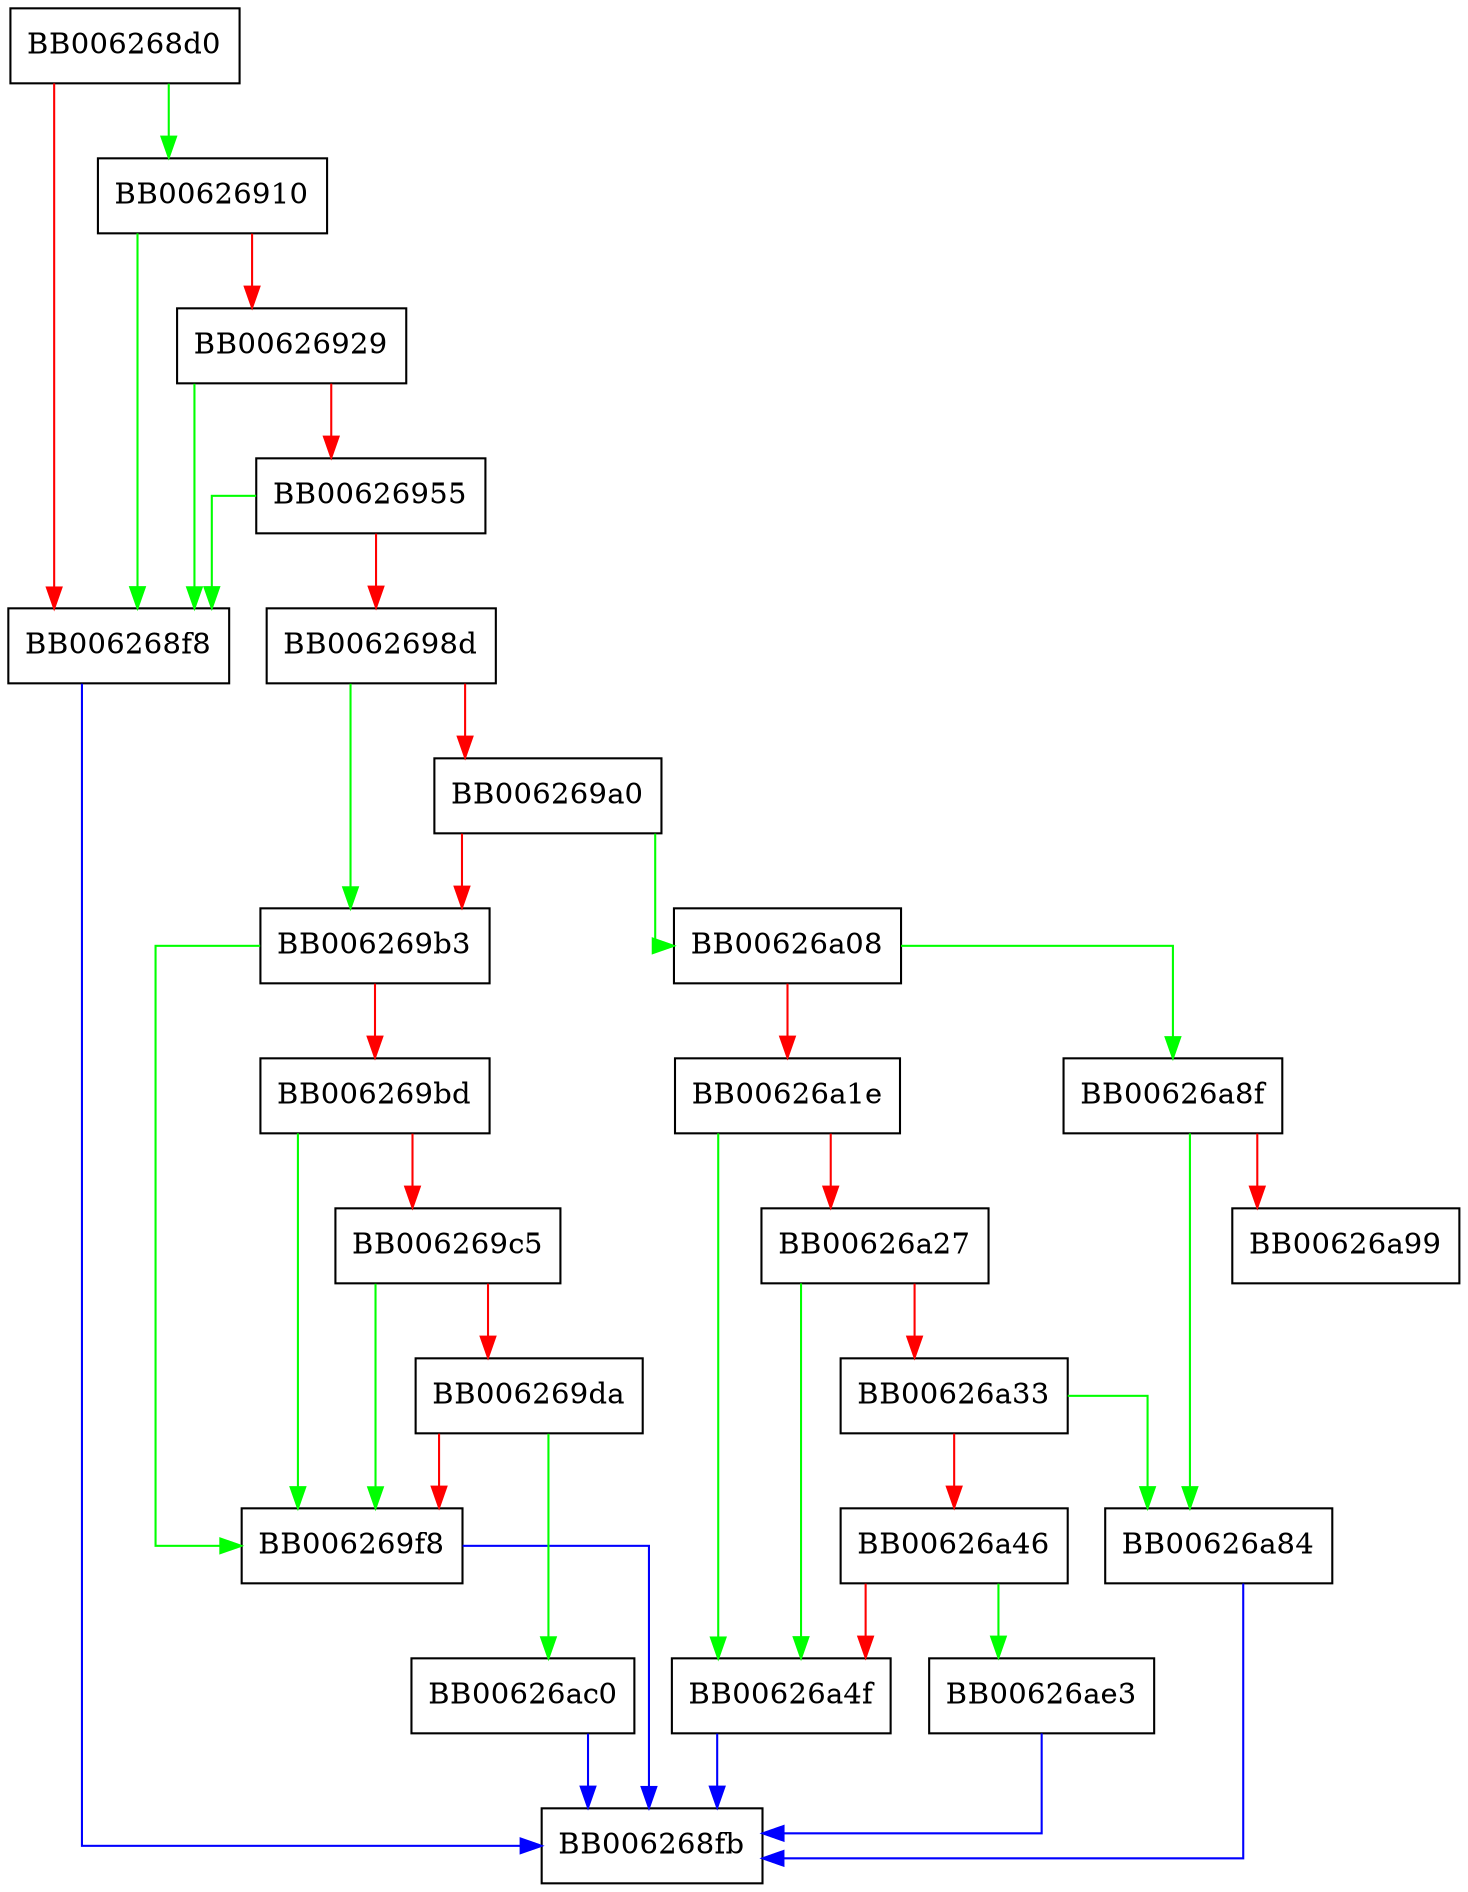 digraph PKCS7_SIGNER_INFO_set {
  node [shape="box"];
  graph [splines=ortho];
  BB006268d0 -> BB00626910 [color="green"];
  BB006268d0 -> BB006268f8 [color="red"];
  BB006268f8 -> BB006268fb [color="blue"];
  BB00626910 -> BB006268f8 [color="green"];
  BB00626910 -> BB00626929 [color="red"];
  BB00626929 -> BB006268f8 [color="green"];
  BB00626929 -> BB00626955 [color="red"];
  BB00626955 -> BB006268f8 [color="green"];
  BB00626955 -> BB0062698d [color="red"];
  BB0062698d -> BB006269b3 [color="green"];
  BB0062698d -> BB006269a0 [color="red"];
  BB006269a0 -> BB00626a08 [color="green"];
  BB006269a0 -> BB006269b3 [color="red"];
  BB006269b3 -> BB006269f8 [color="green"];
  BB006269b3 -> BB006269bd [color="red"];
  BB006269bd -> BB006269f8 [color="green"];
  BB006269bd -> BB006269c5 [color="red"];
  BB006269c5 -> BB006269f8 [color="green"];
  BB006269c5 -> BB006269da [color="red"];
  BB006269da -> BB00626ac0 [color="green"];
  BB006269da -> BB006269f8 [color="red"];
  BB006269f8 -> BB006268fb [color="blue"];
  BB00626a08 -> BB00626a8f [color="green"];
  BB00626a08 -> BB00626a1e [color="red"];
  BB00626a1e -> BB00626a4f [color="green"];
  BB00626a1e -> BB00626a27 [color="red"];
  BB00626a27 -> BB00626a4f [color="green"];
  BB00626a27 -> BB00626a33 [color="red"];
  BB00626a33 -> BB00626a84 [color="green"];
  BB00626a33 -> BB00626a46 [color="red"];
  BB00626a46 -> BB00626ae3 [color="green"];
  BB00626a46 -> BB00626a4f [color="red"];
  BB00626a4f -> BB006268fb [color="blue"];
  BB00626a84 -> BB006268fb [color="blue"];
  BB00626a8f -> BB00626a84 [color="green"];
  BB00626a8f -> BB00626a99 [color="red"];
  BB00626ac0 -> BB006268fb [color="blue"];
  BB00626ae3 -> BB006268fb [color="blue"];
}